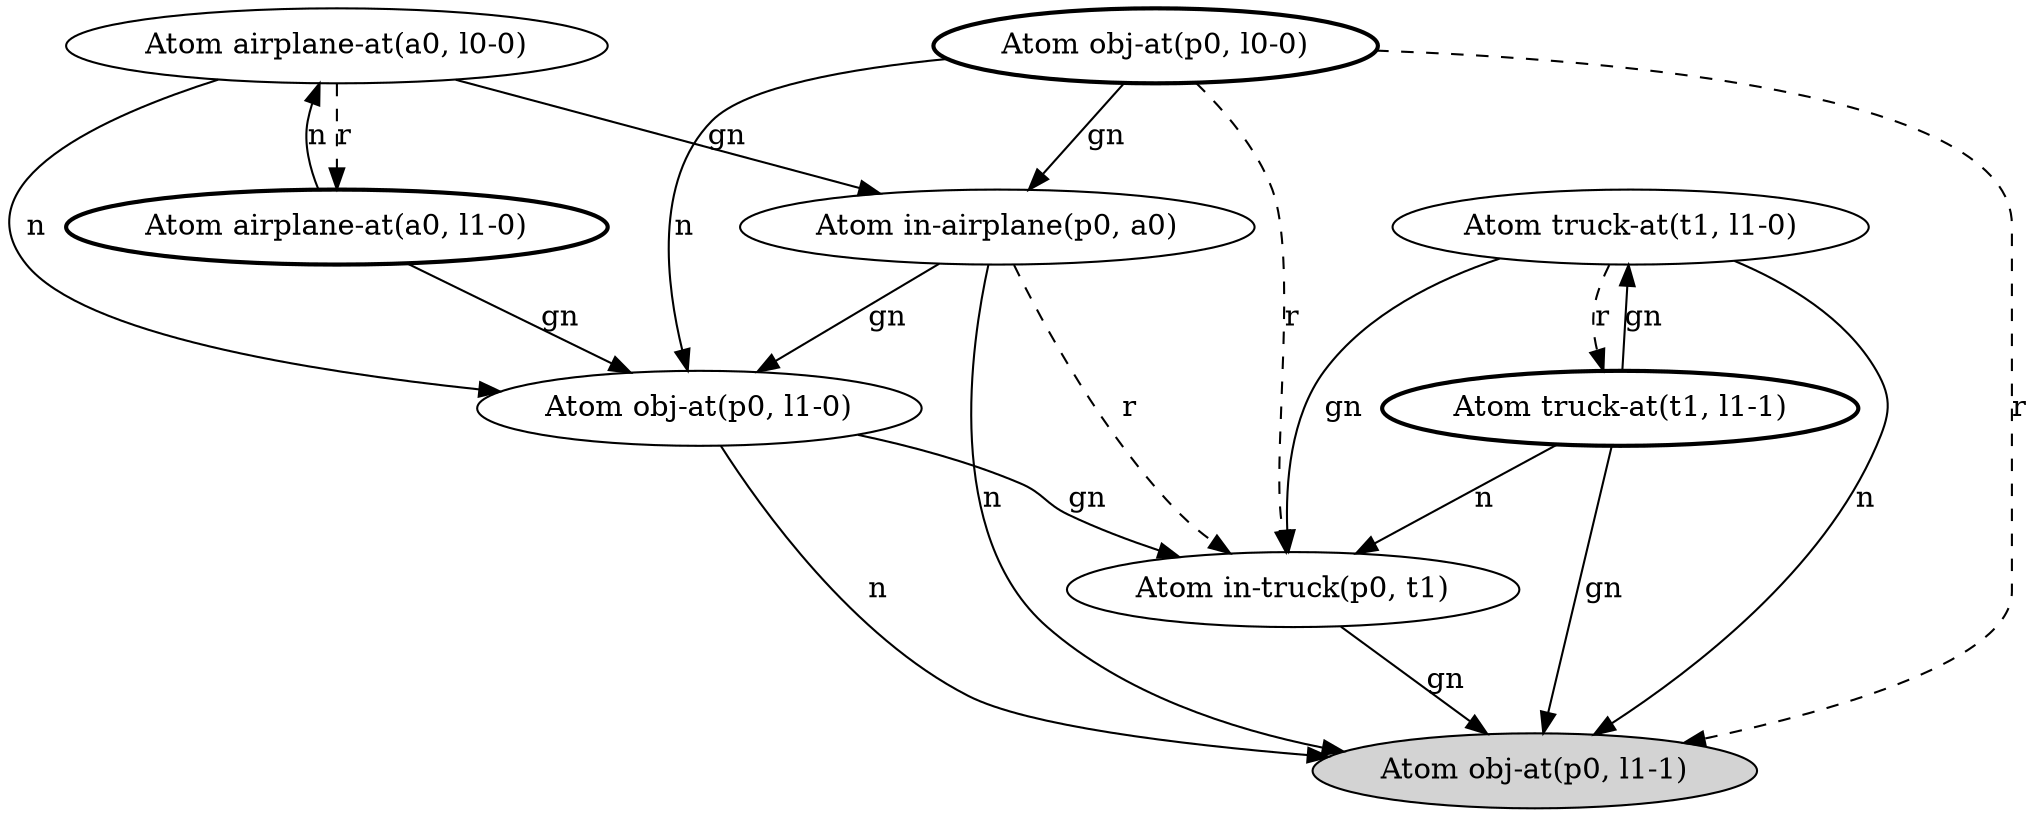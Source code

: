 digraph G {
  lm0 [label="Atom obj-at(p0, l1-1)", style=filled];
  lm1 [label="Atom truck-at(t1, l1-0)"];
      lm1 -> lm2 [label="r", style=dashed];
      lm1 -> lm6 [label="gn"];
      lm1 -> lm0 [label="n"];
  lm2 [label="Atom truck-at(t1, l1-1)", style=bold];
      lm2 -> lm0 [label="gn"];
      lm2 -> lm1 [label="gn"];
      lm2 -> lm6 [label="n"];
  lm3 [label="Atom airplane-at(a0, l0-0)"];
      lm3 -> lm4 [label="r", style=dashed];
      lm3 -> lm5 [label="gn"];
      lm3 -> lm8 [label="n"];
  lm4 [label="Atom airplane-at(a0, l1-0)", style=bold];
      lm4 -> lm8 [label="gn"];
      lm4 -> lm3 [label="n"];
  lm5 [label="Atom in-airplane(p0, a0)"];
      lm5 -> lm6 [label="r", style=dashed];
      lm5 -> lm8 [label="gn"];
      lm5 -> lm0 [label="n"];
  lm6 [label="Atom in-truck(p0, t1)"];
      lm6 -> lm0 [label="gn"];
  lm7 [label="Atom obj-at(p0, l0-0)", style=bold];
      lm7 -> lm6 [label="r", style=dashed];
      lm7 -> lm0 [label="r", style=dashed];
      lm7 -> lm5 [label="gn"];
      lm7 -> lm8 [label="n"];
  lm8 [label="Atom obj-at(p0, l1-0)"];
      lm8 -> lm0 [label="n"];
      lm8 -> lm6 [label="gn"];
}

